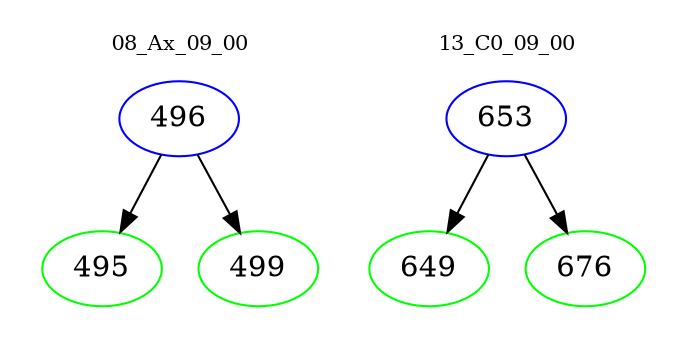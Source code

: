 digraph{
subgraph cluster_0 {
color = white
label = "08_Ax_09_00";
fontsize=10;
T0_496 [label="496", color="blue"]
T0_496 -> T0_495 [color="black"]
T0_495 [label="495", color="green"]
T0_496 -> T0_499 [color="black"]
T0_499 [label="499", color="green"]
}
subgraph cluster_1 {
color = white
label = "13_C0_09_00";
fontsize=10;
T1_653 [label="653", color="blue"]
T1_653 -> T1_649 [color="black"]
T1_649 [label="649", color="green"]
T1_653 -> T1_676 [color="black"]
T1_676 [label="676", color="green"]
}
}
